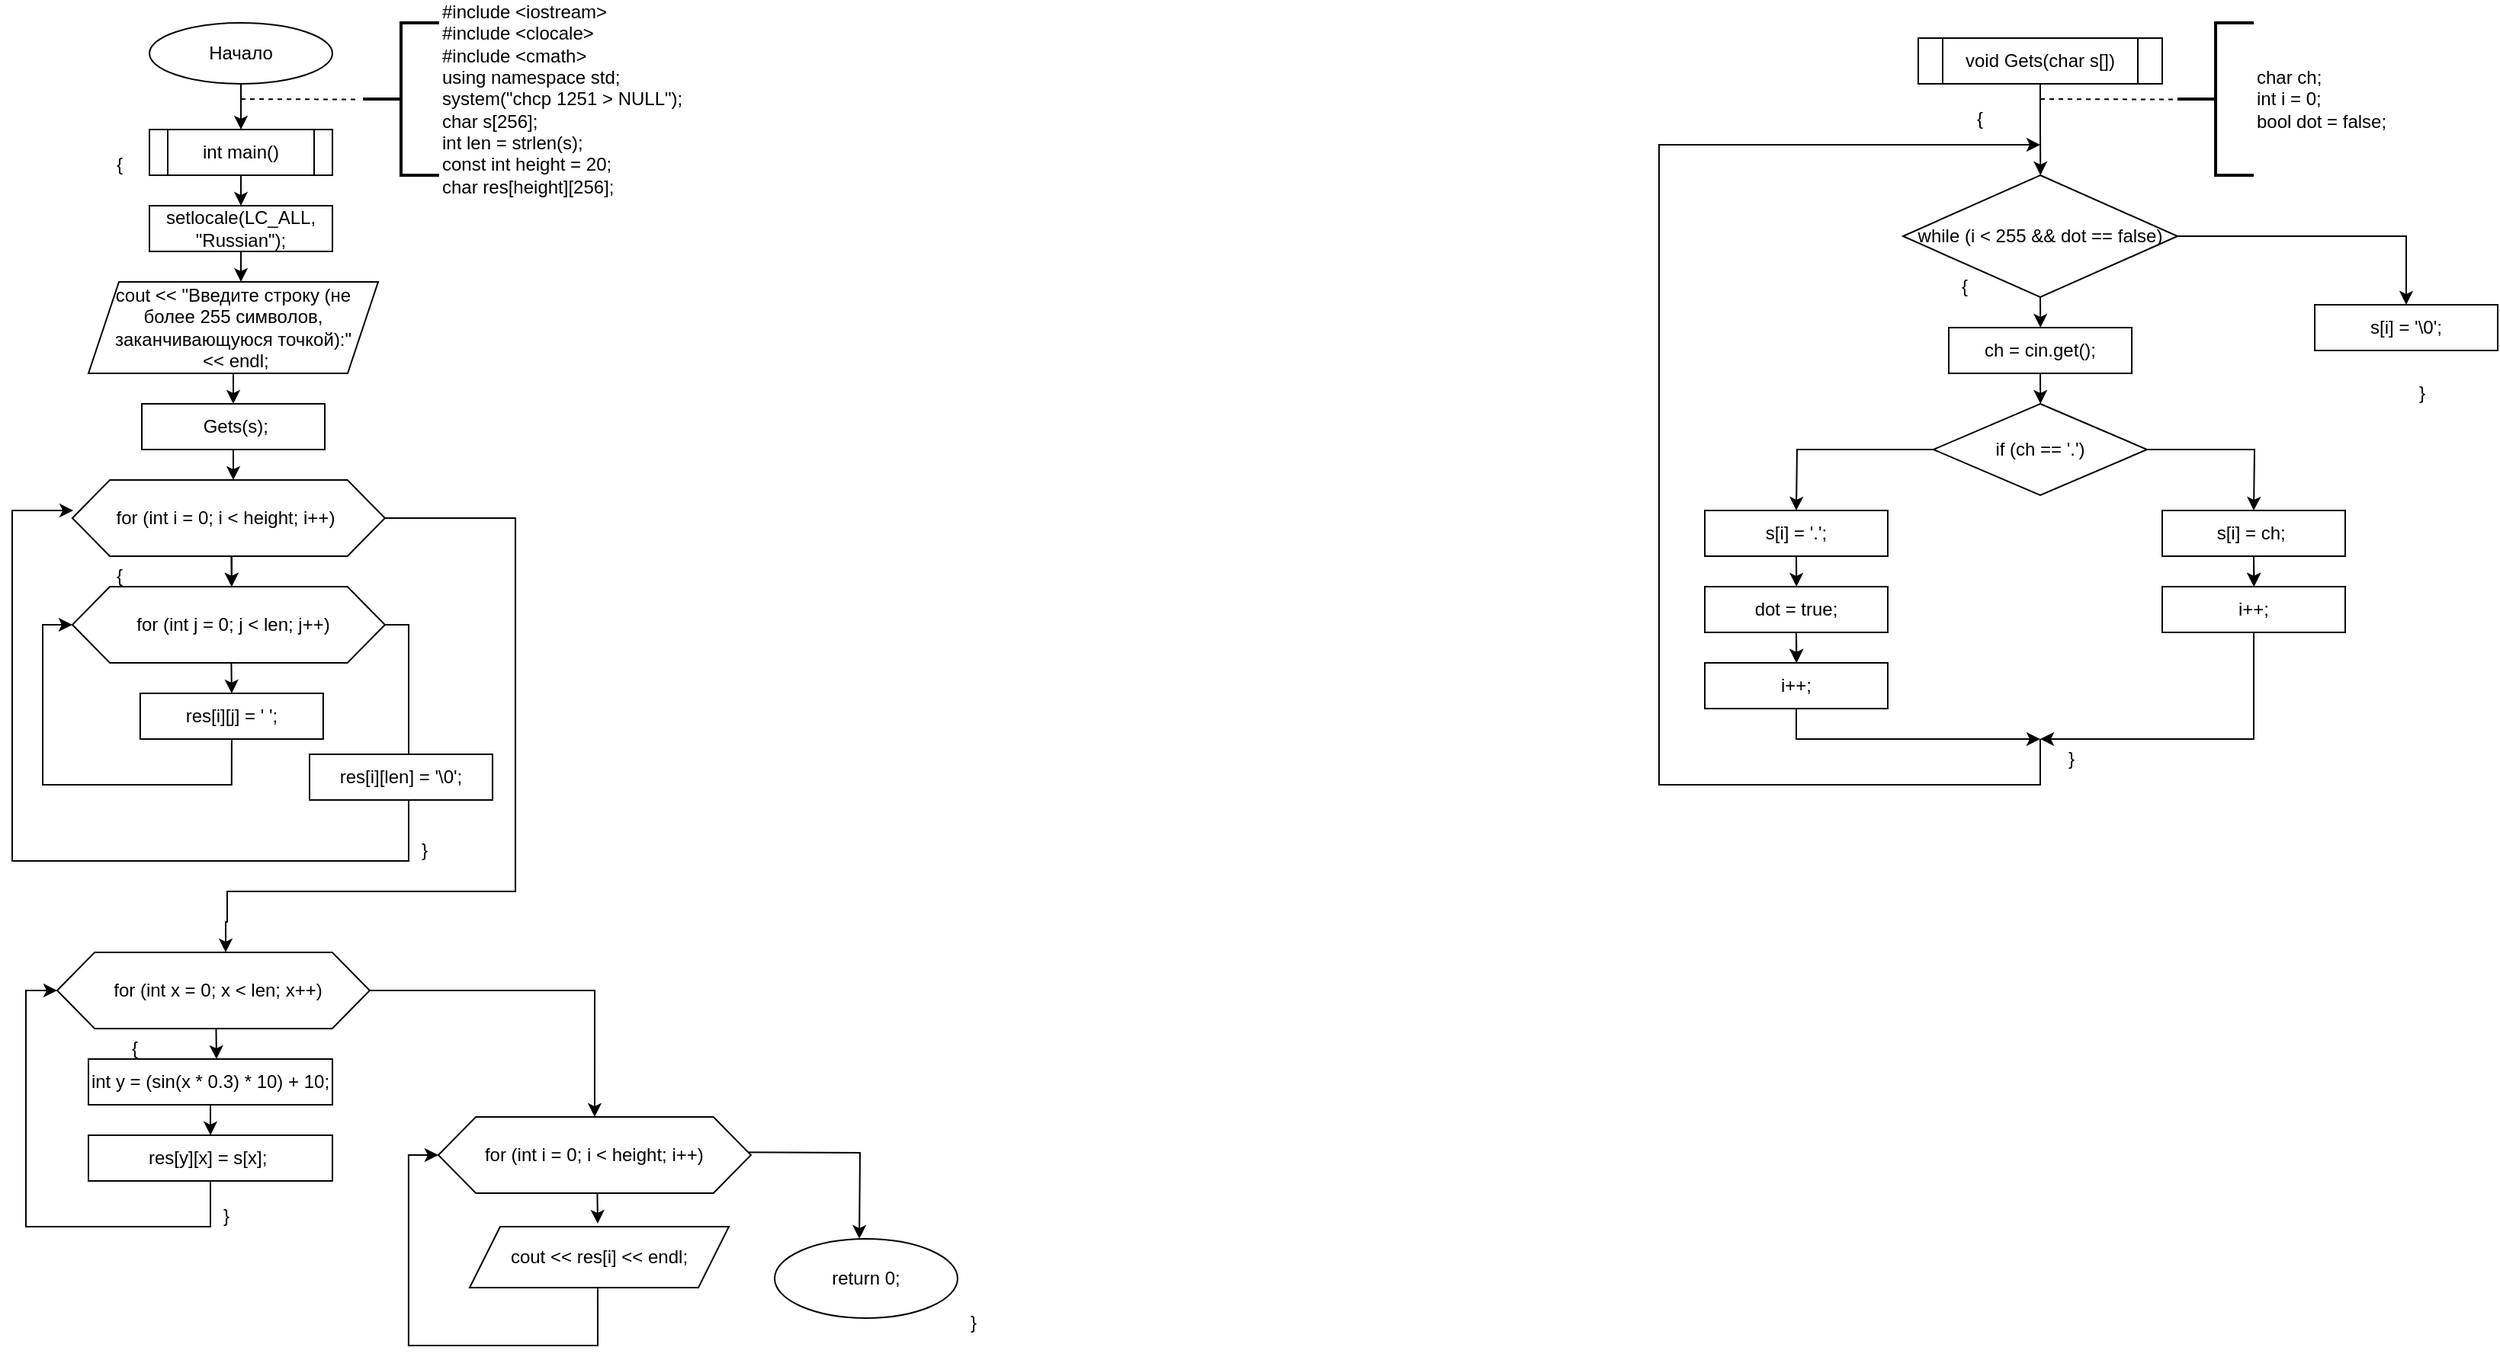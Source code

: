 <mxfile version="26.0.9">
  <diagram name="Страница — 1" id="OGXoLJtokLHO472Dv9qz">
    <mxGraphModel dx="2022" dy="697" grid="1" gridSize="10" guides="1" tooltips="1" connect="1" arrows="1" fold="1" page="1" pageScale="1" pageWidth="827" pageHeight="1169" math="0" shadow="0">
      <root>
        <mxCell id="0" />
        <mxCell id="1" parent="0" />
        <mxCell id="QWw-c2RCIAgSUW-cuIvP-13" style="edgeStyle=orthogonalEdgeStyle;rounded=0;orthogonalLoop=1;jettySize=auto;html=1;exitX=0.5;exitY=1;exitDx=0;exitDy=0;" parent="1" source="QWw-c2RCIAgSUW-cuIvP-6" edge="1">
          <mxGeometry relative="1" as="geometry">
            <mxPoint x="550.143" y="220" as="targetPoint" />
          </mxGeometry>
        </mxCell>
        <mxCell id="QWw-c2RCIAgSUW-cuIvP-6" value="void Gets(char s[])" style="shape=process;whiteSpace=wrap;html=1;backgroundOutline=1;" parent="1" vertex="1">
          <mxGeometry x="470" y="130" width="160" height="30" as="geometry" />
        </mxCell>
        <mxCell id="QWw-c2RCIAgSUW-cuIvP-11" value="&lt;div&gt;char ch;&lt;/div&gt;&lt;div&gt;int i = 0;&lt;/div&gt;&lt;div&gt;bool dot = false;&lt;/div&gt;" style="strokeWidth=2;html=1;shape=mxgraph.flowchart.annotation_2;align=left;labelPosition=right;pointerEvents=1;" parent="1" vertex="1">
          <mxGeometry x="640" y="120" width="50" height="100" as="geometry" />
        </mxCell>
        <mxCell id="QWw-c2RCIAgSUW-cuIvP-12" value="" style="endArrow=none;dashed=1;html=1;rounded=0;entryX=-0.04;entryY=0.503;entryDx=0;entryDy=0;entryPerimeter=0;" parent="1" target="QWw-c2RCIAgSUW-cuIvP-11" edge="1">
          <mxGeometry width="50" height="50" relative="1" as="geometry">
            <mxPoint x="550" y="170" as="sourcePoint" />
            <mxPoint x="630" y="170" as="targetPoint" />
          </mxGeometry>
        </mxCell>
        <mxCell id="QWw-c2RCIAgSUW-cuIvP-15" style="edgeStyle=orthogonalEdgeStyle;rounded=0;orthogonalLoop=1;jettySize=auto;html=1;exitX=0.5;exitY=1;exitDx=0;exitDy=0;" parent="1" source="QWw-c2RCIAgSUW-cuIvP-14" edge="1">
          <mxGeometry relative="1" as="geometry">
            <mxPoint x="550.143" y="320" as="targetPoint" />
          </mxGeometry>
        </mxCell>
        <mxCell id="XOzZaYXGJ67rKorkgHWo-1" style="edgeStyle=orthogonalEdgeStyle;rounded=0;orthogonalLoop=1;jettySize=auto;html=1;exitX=1;exitY=0.5;exitDx=0;exitDy=0;entryX=0.5;entryY=0;entryDx=0;entryDy=0;" parent="1" source="QWw-c2RCIAgSUW-cuIvP-14" target="QWw-c2RCIAgSUW-cuIvP-34" edge="1">
          <mxGeometry relative="1" as="geometry" />
        </mxCell>
        <mxCell id="QWw-c2RCIAgSUW-cuIvP-14" value="while (i &amp;lt; 255 &amp;amp;&amp;amp; dot == false)" style="rhombus;whiteSpace=wrap;html=1;" parent="1" vertex="1">
          <mxGeometry x="460" y="220" width="180" height="80" as="geometry" />
        </mxCell>
        <mxCell id="QWw-c2RCIAgSUW-cuIvP-17" style="edgeStyle=orthogonalEdgeStyle;rounded=0;orthogonalLoop=1;jettySize=auto;html=1;exitX=0.5;exitY=1;exitDx=0;exitDy=0;" parent="1" source="QWw-c2RCIAgSUW-cuIvP-16" edge="1">
          <mxGeometry relative="1" as="geometry">
            <mxPoint x="550.143" y="370" as="targetPoint" />
          </mxGeometry>
        </mxCell>
        <mxCell id="QWw-c2RCIAgSUW-cuIvP-16" value="ch = cin.get();" style="rounded=0;whiteSpace=wrap;html=1;" parent="1" vertex="1">
          <mxGeometry x="490" y="320" width="120" height="30" as="geometry" />
        </mxCell>
        <mxCell id="QWw-c2RCIAgSUW-cuIvP-19" style="edgeStyle=orthogonalEdgeStyle;rounded=0;orthogonalLoop=1;jettySize=auto;html=1;exitX=0;exitY=0.5;exitDx=0;exitDy=0;" parent="1" source="QWw-c2RCIAgSUW-cuIvP-18" edge="1">
          <mxGeometry relative="1" as="geometry">
            <mxPoint x="390" y="440" as="targetPoint" />
          </mxGeometry>
        </mxCell>
        <mxCell id="QWw-c2RCIAgSUW-cuIvP-27" style="edgeStyle=orthogonalEdgeStyle;rounded=0;orthogonalLoop=1;jettySize=auto;html=1;exitX=1;exitY=0.5;exitDx=0;exitDy=0;" parent="1" source="QWw-c2RCIAgSUW-cuIvP-18" edge="1">
          <mxGeometry relative="1" as="geometry">
            <mxPoint x="690" y="440" as="targetPoint" />
          </mxGeometry>
        </mxCell>
        <mxCell id="QWw-c2RCIAgSUW-cuIvP-18" value="&amp;nbsp;if (ch == &#39;.&#39;)&amp;nbsp;" style="rhombus;whiteSpace=wrap;html=1;" parent="1" vertex="1">
          <mxGeometry x="480" y="370" width="140" height="60" as="geometry" />
        </mxCell>
        <mxCell id="QWw-c2RCIAgSUW-cuIvP-21" style="edgeStyle=orthogonalEdgeStyle;rounded=0;orthogonalLoop=1;jettySize=auto;html=1;exitX=0.5;exitY=1;exitDx=0;exitDy=0;" parent="1" source="QWw-c2RCIAgSUW-cuIvP-20" edge="1">
          <mxGeometry relative="1" as="geometry">
            <mxPoint x="390.143" y="490" as="targetPoint" />
          </mxGeometry>
        </mxCell>
        <mxCell id="QWw-c2RCIAgSUW-cuIvP-20" value="s[i] = &#39;.&#39;;" style="rounded=0;whiteSpace=wrap;html=1;" parent="1" vertex="1">
          <mxGeometry x="330" y="440" width="120" height="30" as="geometry" />
        </mxCell>
        <mxCell id="QWw-c2RCIAgSUW-cuIvP-22" style="edgeStyle=orthogonalEdgeStyle;rounded=0;orthogonalLoop=1;jettySize=auto;html=1;exitX=0.5;exitY=1;exitDx=0;exitDy=0;" parent="1" source="QWw-c2RCIAgSUW-cuIvP-23" edge="1">
          <mxGeometry relative="1" as="geometry">
            <mxPoint x="390.143" y="540" as="targetPoint" />
          </mxGeometry>
        </mxCell>
        <mxCell id="QWw-c2RCIAgSUW-cuIvP-23" value="dot = true;" style="rounded=0;whiteSpace=wrap;html=1;" parent="1" vertex="1">
          <mxGeometry x="330" y="490" width="120" height="30" as="geometry" />
        </mxCell>
        <mxCell id="QWw-c2RCIAgSUW-cuIvP-24" style="edgeStyle=orthogonalEdgeStyle;rounded=0;orthogonalLoop=1;jettySize=auto;html=1;exitX=0.5;exitY=1;exitDx=0;exitDy=0;" parent="1" edge="1">
          <mxGeometry relative="1" as="geometry">
            <mxPoint x="390.143" y="540" as="targetPoint" />
            <mxPoint x="390" y="520" as="sourcePoint" />
          </mxGeometry>
        </mxCell>
        <mxCell id="QWw-c2RCIAgSUW-cuIvP-25" style="edgeStyle=orthogonalEdgeStyle;rounded=0;orthogonalLoop=1;jettySize=auto;html=1;exitX=0.5;exitY=1;exitDx=0;exitDy=0;" parent="1" source="QWw-c2RCIAgSUW-cuIvP-26" edge="1">
          <mxGeometry relative="1" as="geometry">
            <mxPoint x="550" y="590" as="targetPoint" />
            <Array as="points">
              <mxPoint x="390" y="590" />
            </Array>
          </mxGeometry>
        </mxCell>
        <mxCell id="QWw-c2RCIAgSUW-cuIvP-26" value="i++;" style="rounded=0;whiteSpace=wrap;html=1;" parent="1" vertex="1">
          <mxGeometry x="330" y="540" width="120" height="30" as="geometry" />
        </mxCell>
        <mxCell id="QWw-c2RCIAgSUW-cuIvP-28" value="s[i] = ch;&amp;nbsp;" style="rounded=0;whiteSpace=wrap;html=1;" parent="1" vertex="1">
          <mxGeometry x="630" y="440" width="120" height="30" as="geometry" />
        </mxCell>
        <mxCell id="QWw-c2RCIAgSUW-cuIvP-29" style="edgeStyle=orthogonalEdgeStyle;rounded=0;orthogonalLoop=1;jettySize=auto;html=1;exitX=0.5;exitY=1;exitDx=0;exitDy=0;" parent="1" edge="1">
          <mxGeometry relative="1" as="geometry">
            <mxPoint x="690.143" y="490" as="targetPoint" />
            <mxPoint x="690" y="470" as="sourcePoint" />
          </mxGeometry>
        </mxCell>
        <mxCell id="QWw-c2RCIAgSUW-cuIvP-30" style="edgeStyle=orthogonalEdgeStyle;rounded=0;orthogonalLoop=1;jettySize=auto;html=1;exitX=0.5;exitY=1;exitDx=0;exitDy=0;" parent="1" edge="1">
          <mxGeometry relative="1" as="geometry">
            <mxPoint x="690.143" y="490" as="targetPoint" />
            <mxPoint x="690" y="470" as="sourcePoint" />
          </mxGeometry>
        </mxCell>
        <mxCell id="QWw-c2RCIAgSUW-cuIvP-32" style="edgeStyle=orthogonalEdgeStyle;rounded=0;orthogonalLoop=1;jettySize=auto;html=1;exitX=0.5;exitY=1;exitDx=0;exitDy=0;" parent="1" source="QWw-c2RCIAgSUW-cuIvP-31" edge="1">
          <mxGeometry relative="1" as="geometry">
            <mxPoint x="550" y="590" as="targetPoint" />
            <Array as="points">
              <mxPoint x="690" y="590" />
            </Array>
          </mxGeometry>
        </mxCell>
        <mxCell id="QWw-c2RCIAgSUW-cuIvP-31" value="i++;" style="rounded=0;whiteSpace=wrap;html=1;" parent="1" vertex="1">
          <mxGeometry x="630" y="490" width="120" height="30" as="geometry" />
        </mxCell>
        <mxCell id="QWw-c2RCIAgSUW-cuIvP-33" value="" style="endArrow=classic;html=1;rounded=0;" parent="1" edge="1">
          <mxGeometry width="50" height="50" relative="1" as="geometry">
            <mxPoint x="550" y="590" as="sourcePoint" />
            <mxPoint x="550" y="200" as="targetPoint" />
            <Array as="points">
              <mxPoint x="550" y="620" />
              <mxPoint x="300" y="620" />
              <mxPoint x="300" y="200" />
            </Array>
          </mxGeometry>
        </mxCell>
        <mxCell id="QWw-c2RCIAgSUW-cuIvP-34" value="s[i] = &#39;\0&#39;;" style="rounded=0;whiteSpace=wrap;html=1;" parent="1" vertex="1">
          <mxGeometry x="730" y="305" width="120" height="30" as="geometry" />
        </mxCell>
        <mxCell id="QWw-c2RCIAgSUW-cuIvP-35" value="" style="edgeStyle=orthogonalEdgeStyle;rounded=0;orthogonalLoop=1;jettySize=auto;html=1;" parent="1" source="QWw-c2RCIAgSUW-cuIvP-36" edge="1">
          <mxGeometry relative="1" as="geometry">
            <mxPoint x="-630" y="190" as="targetPoint" />
          </mxGeometry>
        </mxCell>
        <mxCell id="QWw-c2RCIAgSUW-cuIvP-36" value="Начало" style="ellipse;whiteSpace=wrap;html=1;" parent="1" vertex="1">
          <mxGeometry x="-690" y="120" width="120" height="40" as="geometry" />
        </mxCell>
        <mxCell id="QWw-c2RCIAgSUW-cuIvP-37" value="" style="edgeStyle=orthogonalEdgeStyle;rounded=0;orthogonalLoop=1;jettySize=auto;html=1;" parent="1" source="QWw-c2RCIAgSUW-cuIvP-38" edge="1">
          <mxGeometry relative="1" as="geometry">
            <mxPoint x="-630" y="240" as="targetPoint" />
          </mxGeometry>
        </mxCell>
        <mxCell id="QWw-c2RCIAgSUW-cuIvP-38" value="int main()" style="shape=process;whiteSpace=wrap;html=1;backgroundOutline=1;" parent="1" vertex="1">
          <mxGeometry x="-690" y="190" width="120" height="30" as="geometry" />
        </mxCell>
        <mxCell id="QWw-c2RCIAgSUW-cuIvP-41" value="setlocale(LC_ALL, &quot;Russian&quot;);" style="rounded=0;whiteSpace=wrap;html=1;" parent="1" vertex="1">
          <mxGeometry x="-690" y="240" width="120" height="30" as="geometry" />
        </mxCell>
        <mxCell id="QWw-c2RCIAgSUW-cuIvP-42" value="" style="edgeStyle=orthogonalEdgeStyle;rounded=0;orthogonalLoop=1;jettySize=auto;html=1;" parent="1" edge="1">
          <mxGeometry relative="1" as="geometry">
            <mxPoint x="-630" y="270" as="sourcePoint" />
            <mxPoint x="-630" y="290" as="targetPoint" />
          </mxGeometry>
        </mxCell>
        <mxCell id="QWw-c2RCIAgSUW-cuIvP-43" value="&lt;div&gt;#include &amp;lt;iostream&amp;gt;&lt;/div&gt;&lt;div&gt;#include &amp;lt;clocale&amp;gt;&lt;/div&gt;&lt;div&gt;#include &amp;lt;cmath&amp;gt;&lt;/div&gt;&lt;div&gt;using namespace std;&lt;/div&gt;&lt;div&gt;system(&quot;chcp 1251 &amp;gt; NULL&quot;);&lt;br&gt;&lt;/div&gt;&lt;div&gt;char s[256];&lt;br&gt;&lt;/div&gt;&lt;div&gt;&lt;div&gt;int len = strlen(s);&lt;/div&gt;&lt;div&gt;const int height = 20;&lt;/div&gt;&lt;div&gt;char res[height][256];&lt;/div&gt;&lt;/div&gt;" style="strokeWidth=2;html=1;shape=mxgraph.flowchart.annotation_2;align=left;labelPosition=right;pointerEvents=1;" parent="1" vertex="1">
          <mxGeometry x="-550" y="120" width="50" height="100" as="geometry" />
        </mxCell>
        <mxCell id="QWw-c2RCIAgSUW-cuIvP-44" value="" style="endArrow=none;dashed=1;html=1;rounded=0;entryX=-0.04;entryY=0.503;entryDx=0;entryDy=0;entryPerimeter=0;" parent="1" target="QWw-c2RCIAgSUW-cuIvP-43" edge="1">
          <mxGeometry width="50" height="50" relative="1" as="geometry">
            <mxPoint x="-630" y="170" as="sourcePoint" />
            <mxPoint x="-560" y="170" as="targetPoint" />
          </mxGeometry>
        </mxCell>
        <mxCell id="QWw-c2RCIAgSUW-cuIvP-47" value="cout &amp;lt;&amp;lt; &quot;Введите строку (не более 255 символов, заканчивающуюся точкой):&quot;&lt;div&gt;&amp;nbsp;&amp;lt;&amp;lt; endl;&lt;/div&gt;" style="shape=parallelogram;perimeter=parallelogramPerimeter;whiteSpace=wrap;html=1;fixedSize=1;" parent="1" vertex="1">
          <mxGeometry x="-730" y="290" width="190" height="60" as="geometry" />
        </mxCell>
        <mxCell id="QWw-c2RCIAgSUW-cuIvP-48" value="" style="edgeStyle=orthogonalEdgeStyle;rounded=0;orthogonalLoop=1;jettySize=auto;html=1;" parent="1" edge="1">
          <mxGeometry relative="1" as="geometry">
            <mxPoint x="-635" y="370" as="targetPoint" />
            <mxPoint x="-635" y="350" as="sourcePoint" />
          </mxGeometry>
        </mxCell>
        <mxCell id="QWw-c2RCIAgSUW-cuIvP-49" value="&amp;nbsp;Gets(s);" style="rounded=0;whiteSpace=wrap;html=1;" parent="1" vertex="1">
          <mxGeometry x="-695" y="370" width="120" height="30" as="geometry" />
        </mxCell>
        <mxCell id="QWw-c2RCIAgSUW-cuIvP-50" value="" style="edgeStyle=orthogonalEdgeStyle;rounded=0;orthogonalLoop=1;jettySize=auto;html=1;" parent="1" edge="1">
          <mxGeometry relative="1" as="geometry">
            <mxPoint x="-635" y="400" as="sourcePoint" />
            <mxPoint x="-635" y="420" as="targetPoint" />
          </mxGeometry>
        </mxCell>
        <mxCell id="QWw-c2RCIAgSUW-cuIvP-73" style="edgeStyle=orthogonalEdgeStyle;rounded=0;orthogonalLoop=1;jettySize=auto;html=1;exitX=1;exitY=0.5;exitDx=0;exitDy=0;" parent="1" source="QWw-c2RCIAgSUW-cuIvP-51" edge="1">
          <mxGeometry relative="1" as="geometry">
            <mxPoint x="-640" y="730" as="targetPoint" />
            <Array as="points">
              <mxPoint x="-450" y="445" />
              <mxPoint x="-450" y="690" />
              <mxPoint x="-639" y="690" />
              <mxPoint x="-639" y="710" />
              <mxPoint x="-640" y="710" />
            </Array>
          </mxGeometry>
        </mxCell>
        <mxCell id="QWw-c2RCIAgSUW-cuIvP-51" value="" style="verticalLabelPosition=bottom;verticalAlign=top;html=1;shape=hexagon;perimeter=hexagonPerimeter2;arcSize=6;size=0.12;" parent="1" vertex="1">
          <mxGeometry x="-740.557" y="420" width="205" height="50" as="geometry" />
        </mxCell>
        <mxCell id="QWw-c2RCIAgSUW-cuIvP-52" value="" style="edgeStyle=orthogonalEdgeStyle;rounded=0;orthogonalLoop=1;jettySize=auto;html=1;" parent="1" edge="1">
          <mxGeometry relative="1" as="geometry">
            <mxPoint x="-636.297" y="470" as="sourcePoint" />
            <mxPoint x="-636.057" y="490" as="targetPoint" />
          </mxGeometry>
        </mxCell>
        <mxCell id="QWw-c2RCIAgSUW-cuIvP-53" value="for (int i = 0; i &amp;lt; height; i++)" style="text;html=1;align=center;verticalAlign=middle;whiteSpace=wrap;rounded=0;" parent="1" vertex="1">
          <mxGeometry x="-720" y="430" width="160" height="30" as="geometry" />
        </mxCell>
        <mxCell id="QWw-c2RCIAgSUW-cuIvP-54" value="" style="edgeStyle=orthogonalEdgeStyle;rounded=0;orthogonalLoop=1;jettySize=auto;html=1;" parent="1" edge="1">
          <mxGeometry relative="1" as="geometry">
            <mxPoint x="-636.057" y="470" as="sourcePoint" />
            <mxPoint x="-636.057" y="490" as="targetPoint" />
          </mxGeometry>
        </mxCell>
        <mxCell id="QWw-c2RCIAgSUW-cuIvP-55" style="edgeStyle=orthogonalEdgeStyle;rounded=0;orthogonalLoop=1;jettySize=auto;html=1;exitX=1;exitY=0.5;exitDx=0;exitDy=0;entryX=0.003;entryY=0.4;entryDx=0;entryDy=0;entryPerimeter=0;" parent="1" source="QWw-c2RCIAgSUW-cuIvP-56" target="QWw-c2RCIAgSUW-cuIvP-51" edge="1">
          <mxGeometry relative="1" as="geometry">
            <mxPoint x="-800.029" y="480" as="targetPoint" />
            <Array as="points">
              <mxPoint x="-520" y="515" />
              <mxPoint x="-520" y="670" />
              <mxPoint x="-780" y="670" />
              <mxPoint x="-780" y="440" />
            </Array>
          </mxGeometry>
        </mxCell>
        <mxCell id="QWw-c2RCIAgSUW-cuIvP-56" value="" style="verticalLabelPosition=bottom;verticalAlign=top;html=1;shape=hexagon;perimeter=hexagonPerimeter2;arcSize=6;size=0.12;" parent="1" vertex="1">
          <mxGeometry x="-740.557" y="490" width="205" height="50" as="geometry" />
        </mxCell>
        <mxCell id="QWw-c2RCIAgSUW-cuIvP-57" value="" style="edgeStyle=orthogonalEdgeStyle;rounded=0;orthogonalLoop=1;jettySize=auto;html=1;" parent="1" edge="1">
          <mxGeometry relative="1" as="geometry">
            <mxPoint x="-636.297" y="540" as="sourcePoint" />
            <mxPoint x="-636.057" y="560" as="targetPoint" />
          </mxGeometry>
        </mxCell>
        <mxCell id="QWw-c2RCIAgSUW-cuIvP-58" value="for (int j = 0; j &amp;lt; len; j++)" style="text;html=1;align=center;verticalAlign=middle;whiteSpace=wrap;rounded=0;" parent="1" vertex="1">
          <mxGeometry x="-710.029" y="500" width="150" height="30" as="geometry" />
        </mxCell>
        <mxCell id="QWw-c2RCIAgSUW-cuIvP-59" value="" style="edgeStyle=orthogonalEdgeStyle;rounded=0;orthogonalLoop=1;jettySize=auto;html=1;entryX=0;entryY=0.5;entryDx=0;entryDy=0;" parent="1" target="QWw-c2RCIAgSUW-cuIvP-56" edge="1">
          <mxGeometry relative="1" as="geometry">
            <mxPoint x="-636.057" y="590" as="sourcePoint" />
            <mxPoint x="-756.057" y="560" as="targetPoint" />
            <Array as="points">
              <mxPoint x="-636" y="620" />
              <mxPoint x="-760" y="620" />
              <mxPoint x="-760" y="515" />
            </Array>
          </mxGeometry>
        </mxCell>
        <mxCell id="QWw-c2RCIAgSUW-cuIvP-60" value="res[i][j] = &#39; &#39;;" style="rounded=0;whiteSpace=wrap;html=1;" parent="1" vertex="1">
          <mxGeometry x="-696.057" y="560" width="120" height="30" as="geometry" />
        </mxCell>
        <mxCell id="QWw-c2RCIAgSUW-cuIvP-61" value="res[i][len] = &#39;\0&#39;;" style="rounded=0;whiteSpace=wrap;html=1;" parent="1" vertex="1">
          <mxGeometry x="-584.997" y="600" width="120" height="30" as="geometry" />
        </mxCell>
        <mxCell id="QWw-c2RCIAgSUW-cuIvP-63" value="{" style="text;html=1;align=center;verticalAlign=middle;resizable=0;points=[];autosize=1;strokeColor=none;fillColor=none;" parent="1" vertex="1">
          <mxGeometry x="-725" y="468" width="30" height="30" as="geometry" />
        </mxCell>
        <mxCell id="QWw-c2RCIAgSUW-cuIvP-93" style="edgeStyle=orthogonalEdgeStyle;rounded=0;orthogonalLoop=1;jettySize=auto;html=1;exitX=1;exitY=0.5;exitDx=0;exitDy=0;entryX=0.5;entryY=0;entryDx=0;entryDy=0;" parent="1" source="QWw-c2RCIAgSUW-cuIvP-76" target="QWw-c2RCIAgSUW-cuIvP-88" edge="1">
          <mxGeometry relative="1" as="geometry" />
        </mxCell>
        <mxCell id="QWw-c2RCIAgSUW-cuIvP-76" value="" style="verticalLabelPosition=bottom;verticalAlign=top;html=1;shape=hexagon;perimeter=hexagonPerimeter2;arcSize=6;size=0.12;" parent="1" vertex="1">
          <mxGeometry x="-750.529" y="730" width="205" height="50" as="geometry" />
        </mxCell>
        <mxCell id="QWw-c2RCIAgSUW-cuIvP-77" value="" style="edgeStyle=orthogonalEdgeStyle;rounded=0;orthogonalLoop=1;jettySize=auto;html=1;" parent="1" edge="1">
          <mxGeometry relative="1" as="geometry">
            <mxPoint x="-646.269" y="780" as="sourcePoint" />
            <mxPoint x="-646.029" y="800" as="targetPoint" />
          </mxGeometry>
        </mxCell>
        <mxCell id="QWw-c2RCIAgSUW-cuIvP-78" value="for (int x = 0; x &amp;lt; len; x++)" style="text;html=1;align=center;verticalAlign=middle;whiteSpace=wrap;rounded=0;" parent="1" vertex="1">
          <mxGeometry x="-720" y="740" width="150" height="30" as="geometry" />
        </mxCell>
        <mxCell id="QWw-c2RCIAgSUW-cuIvP-81" style="edgeStyle=orthogonalEdgeStyle;rounded=0;orthogonalLoop=1;jettySize=auto;html=1;exitX=0.5;exitY=1;exitDx=0;exitDy=0;" parent="1" source="QWw-c2RCIAgSUW-cuIvP-80" edge="1">
          <mxGeometry relative="1" as="geometry">
            <mxPoint x="-650" y="850" as="targetPoint" />
          </mxGeometry>
        </mxCell>
        <mxCell id="QWw-c2RCIAgSUW-cuIvP-80" value="int y = (sin(x * 0.3) * 10) + 10;" style="rounded=0;whiteSpace=wrap;html=1;" parent="1" vertex="1">
          <mxGeometry x="-730" y="800" width="160" height="30" as="geometry" />
        </mxCell>
        <mxCell id="QWw-c2RCIAgSUW-cuIvP-83" style="edgeStyle=orthogonalEdgeStyle;rounded=0;orthogonalLoop=1;jettySize=auto;html=1;exitX=0.5;exitY=1;exitDx=0;exitDy=0;entryX=0;entryY=0.5;entryDx=0;entryDy=0;" parent="1" source="QWw-c2RCIAgSUW-cuIvP-82" target="QWw-c2RCIAgSUW-cuIvP-76" edge="1">
          <mxGeometry relative="1" as="geometry">
            <Array as="points">
              <mxPoint x="-650" y="910" />
              <mxPoint x="-771" y="910" />
              <mxPoint x="-771" y="755" />
            </Array>
          </mxGeometry>
        </mxCell>
        <mxCell id="QWw-c2RCIAgSUW-cuIvP-82" value="res[y][x] = s[x];&amp;nbsp;" style="rounded=0;whiteSpace=wrap;html=1;" parent="1" vertex="1">
          <mxGeometry x="-730" y="850" width="160" height="30" as="geometry" />
        </mxCell>
        <mxCell id="QWw-c2RCIAgSUW-cuIvP-84" value="{" style="text;html=1;align=center;verticalAlign=middle;resizable=0;points=[];autosize=1;strokeColor=none;fillColor=none;" parent="1" vertex="1">
          <mxGeometry x="-715" y="778" width="30" height="30" as="geometry" />
        </mxCell>
        <mxCell id="QWw-c2RCIAgSUW-cuIvP-85" value="}" style="text;html=1;align=center;verticalAlign=middle;resizable=0;points=[];autosize=1;strokeColor=none;fillColor=none;" parent="1" vertex="1">
          <mxGeometry x="-655" y="888" width="30" height="30" as="geometry" />
        </mxCell>
        <mxCell id="QWw-c2RCIAgSUW-cuIvP-87" style="edgeStyle=orthogonalEdgeStyle;rounded=0;orthogonalLoop=1;jettySize=auto;html=1;exitX=1;exitY=0.5;exitDx=0;exitDy=0;" parent="1" edge="1">
          <mxGeometry relative="1" as="geometry">
            <mxPoint x="-224.47" y="918" as="targetPoint" />
            <mxPoint x="-369.999" y="861" as="sourcePoint" />
          </mxGeometry>
        </mxCell>
        <mxCell id="QWw-c2RCIAgSUW-cuIvP-88" value="" style="verticalLabelPosition=bottom;verticalAlign=top;html=1;shape=hexagon;perimeter=hexagonPerimeter2;arcSize=6;size=0.12;" parent="1" vertex="1">
          <mxGeometry x="-500.529" y="838" width="205" height="50" as="geometry" />
        </mxCell>
        <mxCell id="QWw-c2RCIAgSUW-cuIvP-89" value="" style="edgeStyle=orthogonalEdgeStyle;rounded=0;orthogonalLoop=1;jettySize=auto;html=1;" parent="1" edge="1">
          <mxGeometry relative="1" as="geometry">
            <mxPoint x="-396.269" y="888" as="sourcePoint" />
            <mxPoint x="-396.029" y="908" as="targetPoint" />
          </mxGeometry>
        </mxCell>
        <mxCell id="QWw-c2RCIAgSUW-cuIvP-90" value="&amp;nbsp;for (int i = 0; i &amp;lt; height; i++)" style="text;html=1;align=center;verticalAlign=middle;whiteSpace=wrap;rounded=0;" parent="1" vertex="1">
          <mxGeometry x="-480" y="848" width="160" height="30" as="geometry" />
        </mxCell>
        <mxCell id="QWw-c2RCIAgSUW-cuIvP-91" value="" style="edgeStyle=orthogonalEdgeStyle;rounded=0;orthogonalLoop=1;jettySize=auto;html=1;entryX=0;entryY=0.5;entryDx=0;entryDy=0;" parent="1" target="QWw-c2RCIAgSUW-cuIvP-88" edge="1">
          <mxGeometry relative="1" as="geometry">
            <mxPoint x="-396.029" y="938" as="sourcePoint" />
            <mxPoint x="-516.029" y="908" as="targetPoint" />
            <Array as="points">
              <mxPoint x="-396.029" y="988" />
              <mxPoint x="-520.029" y="988" />
              <mxPoint x="-520.029" y="863" />
            </Array>
          </mxGeometry>
        </mxCell>
        <mxCell id="QWw-c2RCIAgSUW-cuIvP-94" value="cout &amp;lt;&amp;lt; res[i] &amp;lt;&amp;lt; endl;" style="shape=parallelogram;perimeter=parallelogramPerimeter;whiteSpace=wrap;html=1;fixedSize=1;" parent="1" vertex="1">
          <mxGeometry x="-480" y="910" width="170" height="40" as="geometry" />
        </mxCell>
        <mxCell id="QWw-c2RCIAgSUW-cuIvP-95" value="return 0;" style="ellipse;whiteSpace=wrap;html=1;" parent="1" vertex="1">
          <mxGeometry x="-280" y="918" width="120" height="52" as="geometry" />
        </mxCell>
        <mxCell id="QWw-c2RCIAgSUW-cuIvP-96" value="{" style="text;html=1;align=center;verticalAlign=middle;resizable=0;points=[];autosize=1;strokeColor=none;fillColor=none;" parent="1" vertex="1">
          <mxGeometry x="-725" y="198" width="30" height="30" as="geometry" />
        </mxCell>
        <mxCell id="QWw-c2RCIAgSUW-cuIvP-97" value="}" style="text;html=1;align=center;verticalAlign=middle;resizable=0;points=[];autosize=1;strokeColor=none;fillColor=none;" parent="1" vertex="1">
          <mxGeometry x="-525" y="648" width="30" height="30" as="geometry" />
        </mxCell>
        <mxCell id="QWw-c2RCIAgSUW-cuIvP-98" value="}" style="text;html=1;align=center;verticalAlign=middle;resizable=0;points=[];autosize=1;strokeColor=none;fillColor=none;" parent="1" vertex="1">
          <mxGeometry x="-165" y="958" width="30" height="30" as="geometry" />
        </mxCell>
        <mxCell id="4w8oyMOpDbRKK3F9Ivyb-1" value="{" style="text;html=1;align=center;verticalAlign=middle;resizable=0;points=[];autosize=1;strokeColor=none;fillColor=none;" vertex="1" parent="1">
          <mxGeometry x="495" y="168" width="30" height="30" as="geometry" />
        </mxCell>
        <mxCell id="4w8oyMOpDbRKK3F9Ivyb-3" value="}" style="text;html=1;align=center;verticalAlign=middle;resizable=0;points=[];autosize=1;strokeColor=none;fillColor=none;" vertex="1" parent="1">
          <mxGeometry x="785" y="348" width="30" height="30" as="geometry" />
        </mxCell>
        <mxCell id="4w8oyMOpDbRKK3F9Ivyb-4" value="{" style="text;html=1;align=center;verticalAlign=middle;resizable=0;points=[];autosize=1;strokeColor=none;fillColor=none;" vertex="1" parent="1">
          <mxGeometry x="485" y="278" width="30" height="30" as="geometry" />
        </mxCell>
        <mxCell id="4w8oyMOpDbRKK3F9Ivyb-5" value="}" style="text;html=1;align=center;verticalAlign=middle;resizable=0;points=[];autosize=1;strokeColor=none;fillColor=none;" vertex="1" parent="1">
          <mxGeometry x="555" y="588" width="30" height="30" as="geometry" />
        </mxCell>
      </root>
    </mxGraphModel>
  </diagram>
</mxfile>
